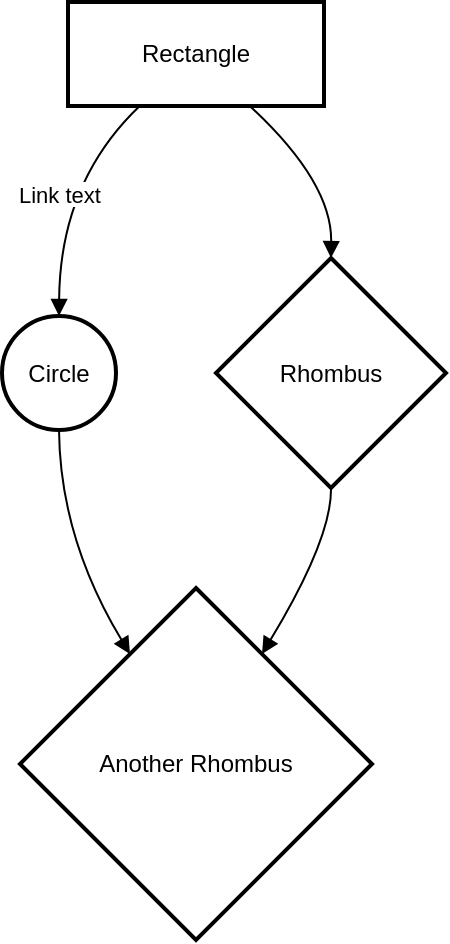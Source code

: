 <mxfile version="24.7.17">
  <diagram name="Página-1" id="w6-dbnj-4JBY-8tsyNFX">
    <mxGraphModel>
      <root>
        <mxCell id="0" />
        <mxCell id="1" parent="0" />
        <mxCell id="2" value="Rectangle" style="whiteSpace=wrap;strokeWidth=2;" vertex="1" parent="1">
          <mxGeometry x="46" y="8" width="128" height="52" as="geometry" />
        </mxCell>
        <mxCell id="3" value="Circle" style="ellipse;aspect=fixed;strokeWidth=2;whiteSpace=wrap;" vertex="1" parent="1">
          <mxGeometry x="13" y="165" width="57" height="57" as="geometry" />
        </mxCell>
        <mxCell id="4" value="Rhombus" style="rhombus;strokeWidth=2;whiteSpace=wrap;" vertex="1" parent="1">
          <mxGeometry x="120" y="136" width="115" height="115" as="geometry" />
        </mxCell>
        <mxCell id="5" value="Another Rhombus" style="rhombus;strokeWidth=2;whiteSpace=wrap;" vertex="1" parent="1">
          <mxGeometry x="22" y="301" width="176" height="176" as="geometry" />
        </mxCell>
        <mxCell id="6" value="Link text" style="curved=1;startArrow=none;endArrow=block;exitX=0.28;exitY=1;entryX=0.5;entryY=0;" edge="1" parent="1" source="2" target="3">
          <mxGeometry relative="1" as="geometry">
            <Array as="points">
              <mxPoint x="42" y="98" />
            </Array>
          </mxGeometry>
        </mxCell>
        <mxCell id="7" value="" style="curved=1;startArrow=none;endArrow=block;exitX=0.71;exitY=1;entryX=0.5;entryY=0;" edge="1" parent="1" source="2" target="4">
          <mxGeometry relative="1" as="geometry">
            <Array as="points">
              <mxPoint x="178" y="98" />
            </Array>
          </mxGeometry>
        </mxCell>
        <mxCell id="8" value="" style="curved=1;startArrow=none;endArrow=block;exitX=0.5;exitY=1;entryX=0.2;entryY=0;" edge="1" parent="1" source="3" target="5">
          <mxGeometry relative="1" as="geometry">
            <Array as="points">
              <mxPoint x="42" y="276" />
            </Array>
          </mxGeometry>
        </mxCell>
        <mxCell id="9" value="" style="curved=1;startArrow=none;endArrow=block;exitX=0.5;exitY=1;entryX=0.8;entryY=0;" edge="1" parent="1" source="4" target="5">
          <mxGeometry relative="1" as="geometry">
            <Array as="points">
              <mxPoint x="178" y="276" />
            </Array>
          </mxGeometry>
        </mxCell>
      </root>
    </mxGraphModel>
  </diagram>
</mxfile>
